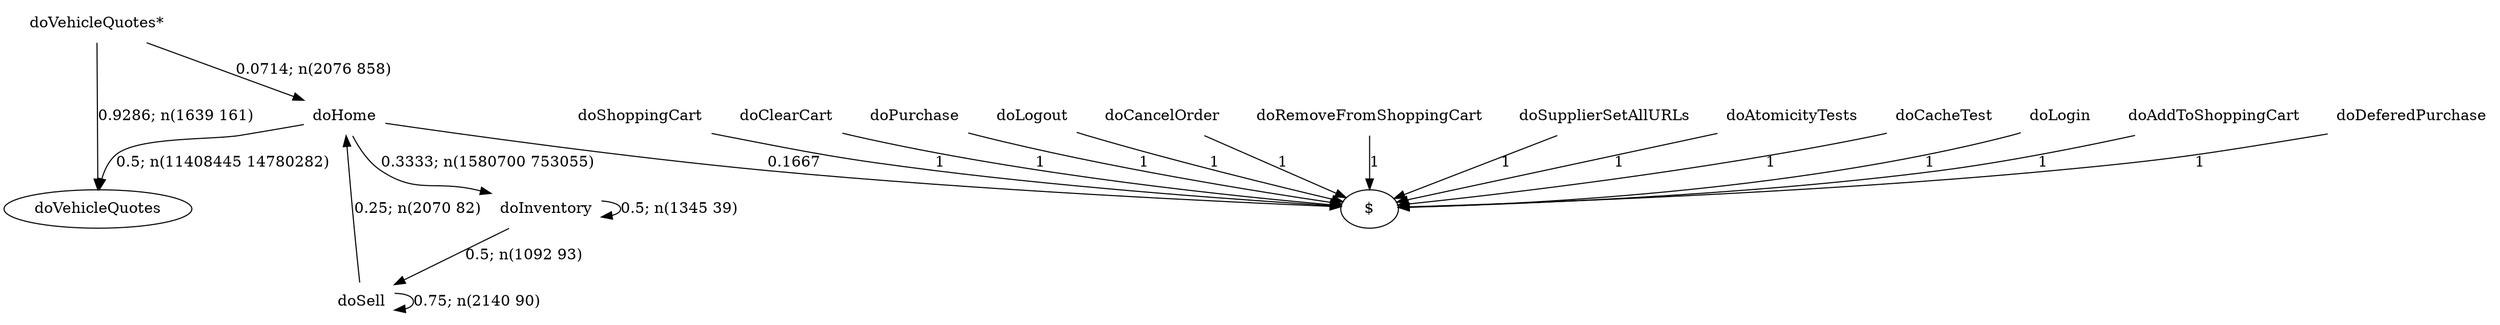 digraph G {"doVehicleQuotes*" [label="doVehicleQuotes*",shape=none];"doSupplierSetAllURLs" [label="doSupplierSetAllURLs",shape=none];"doAtomicityTests" [label="doAtomicityTests",shape=none];"doCacheTest" [label="doCacheTest",shape=none];"doLogin" [label="doLogin",shape=none];"doAddToShoppingCart" [label="doAddToShoppingCart",shape=none];"doDeferedPurchase" [label="doDeferedPurchase",shape=none];"doHome" [label="doHome",shape=none];"doShoppingCart" [label="doShoppingCart",shape=none];"doClearCart" [label="doClearCart",shape=none];"doPurchase" [label="doPurchase",shape=none];"doInventory" [label="doInventory",shape=none];"doSell" [label="doSell",shape=none];"doLogout" [label="doLogout",shape=none];"doCancelOrder" [label="doCancelOrder",shape=none];"doRemoveFromShoppingCart" [label="doRemoveFromShoppingCart",shape=none];"doVehicleQuotes*"->"doVehicleQuotes" [style=solid,label="0.9286; n(1639 161)"];"doVehicleQuotes*"->"doHome" [style=solid,label="0.0714; n(2076 858)"];"doSupplierSetAllURLs"->"$" [style=solid,label="1"];"doAtomicityTests"->"$" [style=solid,label="1"];"doCacheTest"->"$" [style=solid,label="1"];"doLogin"->"$" [style=solid,label="1"];"doAddToShoppingCart"->"$" [style=solid,label="1"];"doDeferedPurchase"->"$" [style=solid,label="1"];"doHome"->"doVehicleQuotes" [style=solid,label="0.5; n(11408445 14780282)"];"doHome"->"doInventory" [style=solid,label="0.3333; n(1580700 753055)"];"doHome"->"$" [style=solid,label="0.1667"];"doShoppingCart"->"$" [style=solid,label="1"];"doClearCart"->"$" [style=solid,label="1"];"doPurchase"->"$" [style=solid,label="1"];"doInventory"->"doInventory" [style=solid,label="0.5; n(1345 39)"];"doInventory"->"doSell" [style=solid,label="0.5; n(1092 93)"];"doSell"->"doHome" [style=solid,label="0.25; n(2070 82)"];"doSell"->"doSell" [style=solid,label="0.75; n(2140 90)"];"doLogout"->"$" [style=solid,label="1"];"doCancelOrder"->"$" [style=solid,label="1"];"doRemoveFromShoppingCart"->"$" [style=solid,label="1"];}